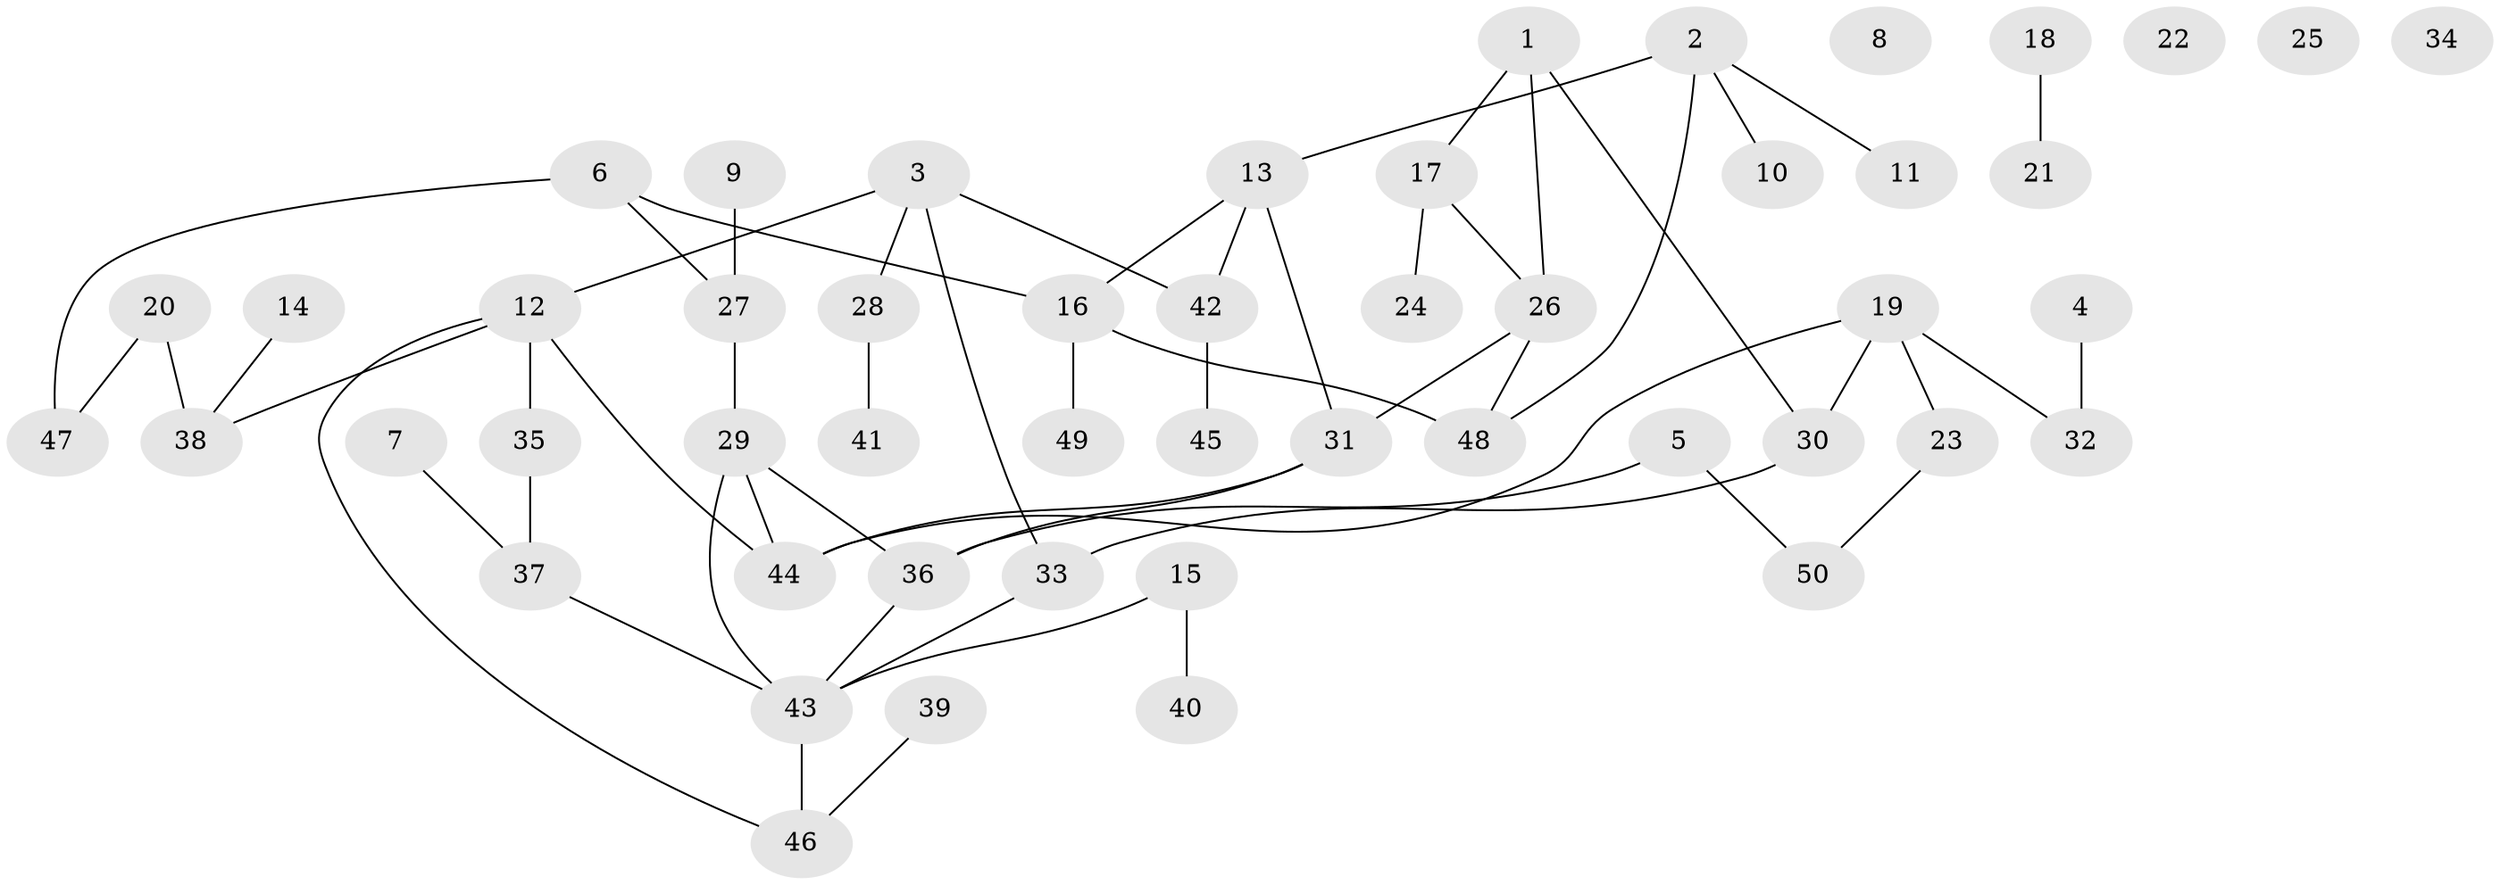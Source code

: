 // Generated by graph-tools (version 1.1) at 2025/25/03/09/25 03:25:23]
// undirected, 50 vertices, 58 edges
graph export_dot {
graph [start="1"]
  node [color=gray90,style=filled];
  1;
  2;
  3;
  4;
  5;
  6;
  7;
  8;
  9;
  10;
  11;
  12;
  13;
  14;
  15;
  16;
  17;
  18;
  19;
  20;
  21;
  22;
  23;
  24;
  25;
  26;
  27;
  28;
  29;
  30;
  31;
  32;
  33;
  34;
  35;
  36;
  37;
  38;
  39;
  40;
  41;
  42;
  43;
  44;
  45;
  46;
  47;
  48;
  49;
  50;
  1 -- 17;
  1 -- 26;
  1 -- 30;
  2 -- 10;
  2 -- 11;
  2 -- 13;
  2 -- 48;
  3 -- 12;
  3 -- 28;
  3 -- 33;
  3 -- 42;
  4 -- 32;
  5 -- 36;
  5 -- 50;
  6 -- 16;
  6 -- 27;
  6 -- 47;
  7 -- 37;
  9 -- 27;
  12 -- 35;
  12 -- 38;
  12 -- 44;
  12 -- 46;
  13 -- 16;
  13 -- 31;
  13 -- 42;
  14 -- 38;
  15 -- 40;
  15 -- 43;
  16 -- 48;
  16 -- 49;
  17 -- 24;
  17 -- 26;
  18 -- 21;
  19 -- 23;
  19 -- 30;
  19 -- 32;
  19 -- 44;
  20 -- 38;
  20 -- 47;
  23 -- 50;
  26 -- 31;
  26 -- 48;
  27 -- 29;
  28 -- 41;
  29 -- 36;
  29 -- 43;
  29 -- 44;
  30 -- 33;
  31 -- 36;
  31 -- 44;
  33 -- 43;
  35 -- 37;
  36 -- 43;
  37 -- 43;
  39 -- 46;
  42 -- 45;
  43 -- 46;
}
